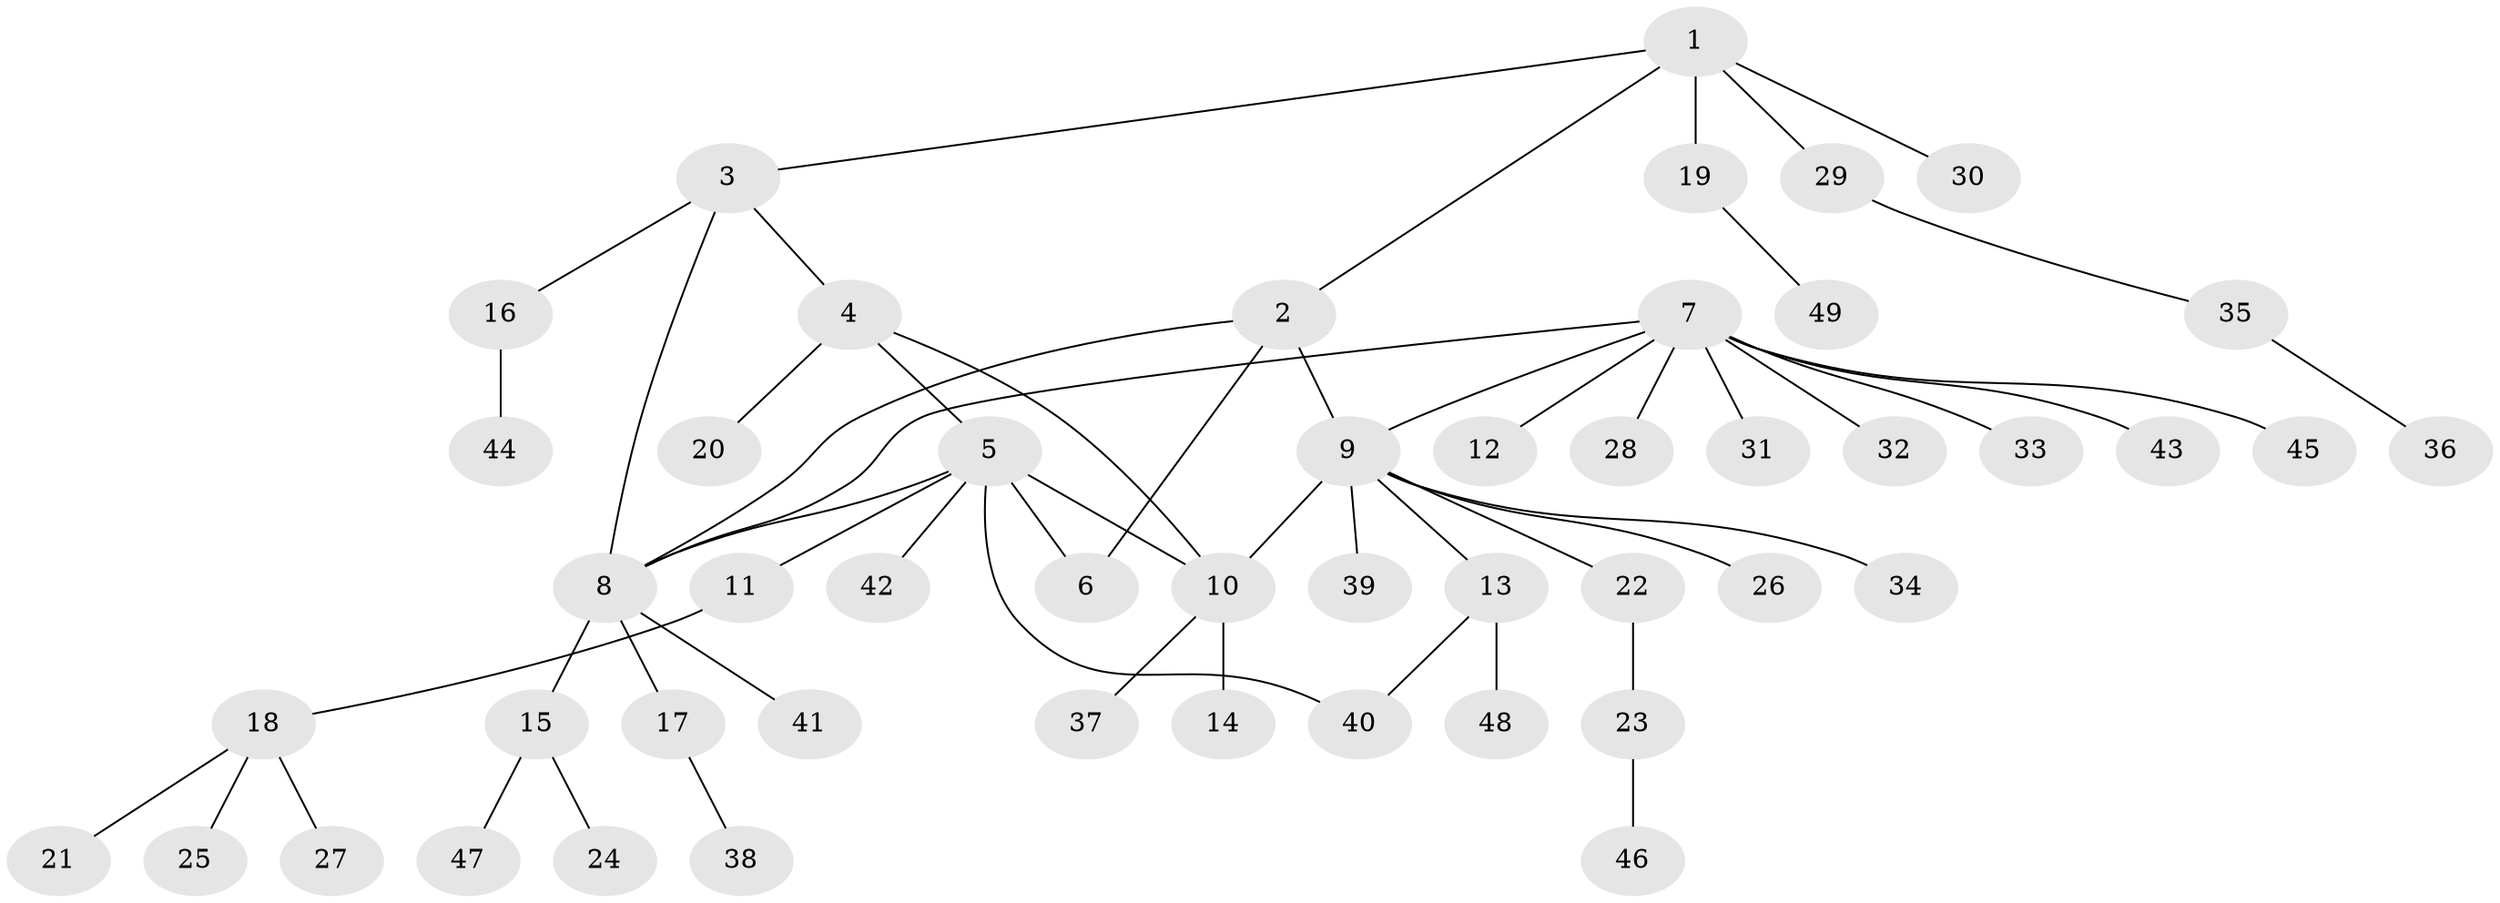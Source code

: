// Generated by graph-tools (version 1.1) at 2025/02/03/09/25 03:02:44]
// undirected, 49 vertices, 55 edges
graph export_dot {
graph [start="1"]
  node [color=gray90,style=filled];
  1;
  2;
  3;
  4;
  5;
  6;
  7;
  8;
  9;
  10;
  11;
  12;
  13;
  14;
  15;
  16;
  17;
  18;
  19;
  20;
  21;
  22;
  23;
  24;
  25;
  26;
  27;
  28;
  29;
  30;
  31;
  32;
  33;
  34;
  35;
  36;
  37;
  38;
  39;
  40;
  41;
  42;
  43;
  44;
  45;
  46;
  47;
  48;
  49;
  1 -- 2;
  1 -- 3;
  1 -- 19;
  1 -- 29;
  1 -- 30;
  2 -- 6;
  2 -- 8;
  2 -- 9;
  3 -- 4;
  3 -- 8;
  3 -- 16;
  4 -- 5;
  4 -- 10;
  4 -- 20;
  5 -- 6;
  5 -- 8;
  5 -- 10;
  5 -- 11;
  5 -- 40;
  5 -- 42;
  7 -- 8;
  7 -- 9;
  7 -- 12;
  7 -- 28;
  7 -- 31;
  7 -- 32;
  7 -- 33;
  7 -- 43;
  7 -- 45;
  8 -- 15;
  8 -- 17;
  8 -- 41;
  9 -- 10;
  9 -- 13;
  9 -- 22;
  9 -- 26;
  9 -- 34;
  9 -- 39;
  10 -- 14;
  10 -- 37;
  11 -- 18;
  13 -- 40;
  13 -- 48;
  15 -- 24;
  15 -- 47;
  16 -- 44;
  17 -- 38;
  18 -- 21;
  18 -- 25;
  18 -- 27;
  19 -- 49;
  22 -- 23;
  23 -- 46;
  29 -- 35;
  35 -- 36;
}
